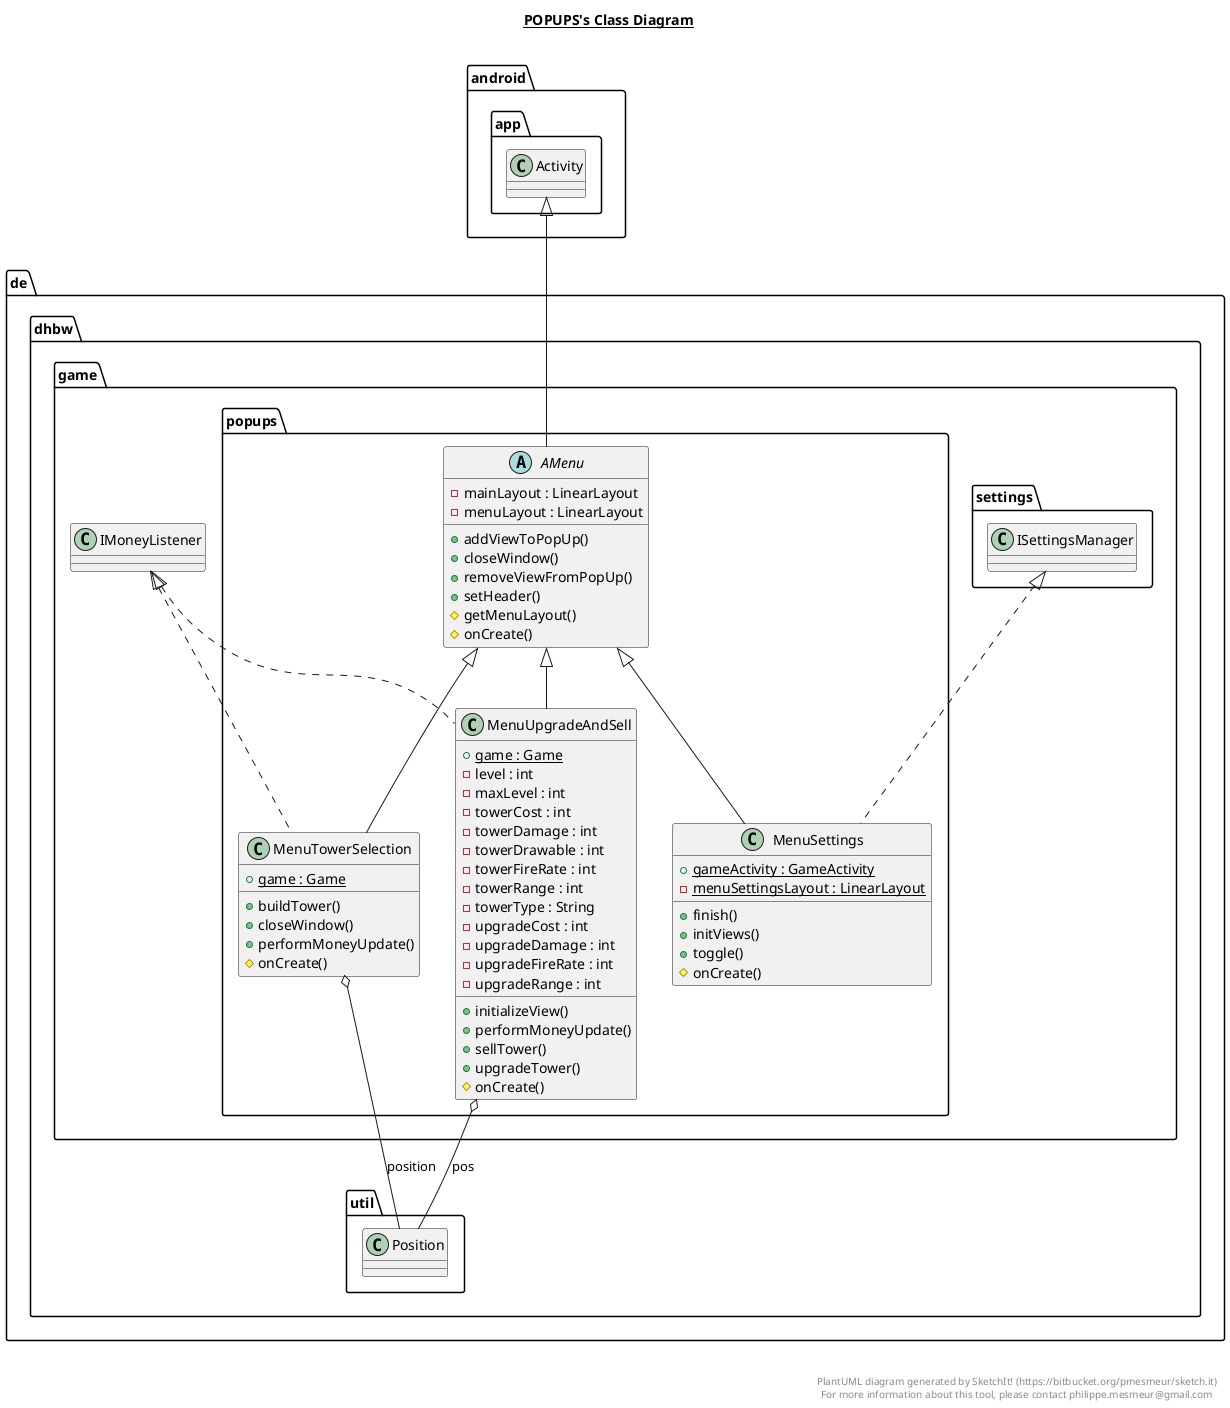 @startuml

title __POPUPS's Class Diagram__\n

  namespace de.dhbw {
    namespace game {
      namespace popups {
        abstract class de.dhbw.game.popups.AMenu {
            - mainLayout : LinearLayout
            - menuLayout : LinearLayout
            + addViewToPopUp()
            + closeWindow()
            + removeViewFromPopUp()
            + setHeader()
            # getMenuLayout()
            # onCreate()
        }
      }
    }
  }
  

  namespace de.dhbw {
    namespace game {
      namespace popups {
        class de.dhbw.game.popups.MenuSettings {
            {static} + gameActivity : GameActivity
            {static} - menuSettingsLayout : LinearLayout
            + finish()
            + initViews()
            + toggle()
            # onCreate()
        }
      }
    }
  }
  

  namespace de.dhbw {
    namespace game {
      namespace popups {
        class de.dhbw.game.popups.MenuTowerSelection {
            {static} + game : Game
            + buildTower()
            + closeWindow()
            + performMoneyUpdate()
            # onCreate()
        }
      }
    }
  }
  

  namespace de.dhbw {
    namespace game {
      namespace popups {
        class de.dhbw.game.popups.MenuUpgradeAndSell {
            {static} + game : Game
            - level : int
            - maxLevel : int
            - towerCost : int
            - towerDamage : int
            - towerDrawable : int
            - towerFireRate : int
            - towerRange : int
            - towerType : String
            - upgradeCost : int
            - upgradeDamage : int
            - upgradeFireRate : int
            - upgradeRange : int
            + initializeView()
            + performMoneyUpdate()
            + sellTower()
            + upgradeTower()
            # onCreate()
        }
      }
    }
  }
  

  de.dhbw.game.popups.AMenu -up-|> android.app.Activity
  de.dhbw.game.popups.MenuSettings .up.|> de.dhbw.game.settings.ISettingsManager
  de.dhbw.game.popups.MenuSettings -up-|> de.dhbw.game.popups.AMenu
  de.dhbw.game.popups.MenuTowerSelection .up.|> de.dhbw.game.IMoneyListener
  de.dhbw.game.popups.MenuTowerSelection -up-|> de.dhbw.game.popups.AMenu
  de.dhbw.game.popups.MenuTowerSelection o-- de.dhbw.util.Position : position
  de.dhbw.game.popups.MenuUpgradeAndSell .up.|> de.dhbw.game.IMoneyListener
  de.dhbw.game.popups.MenuUpgradeAndSell -up-|> de.dhbw.game.popups.AMenu
  de.dhbw.game.popups.MenuUpgradeAndSell o-- de.dhbw.util.Position : pos


right footer


PlantUML diagram generated by SketchIt! (https://bitbucket.org/pmesmeur/sketch.it)
For more information about this tool, please contact philippe.mesmeur@gmail.com
endfooter

@enduml
